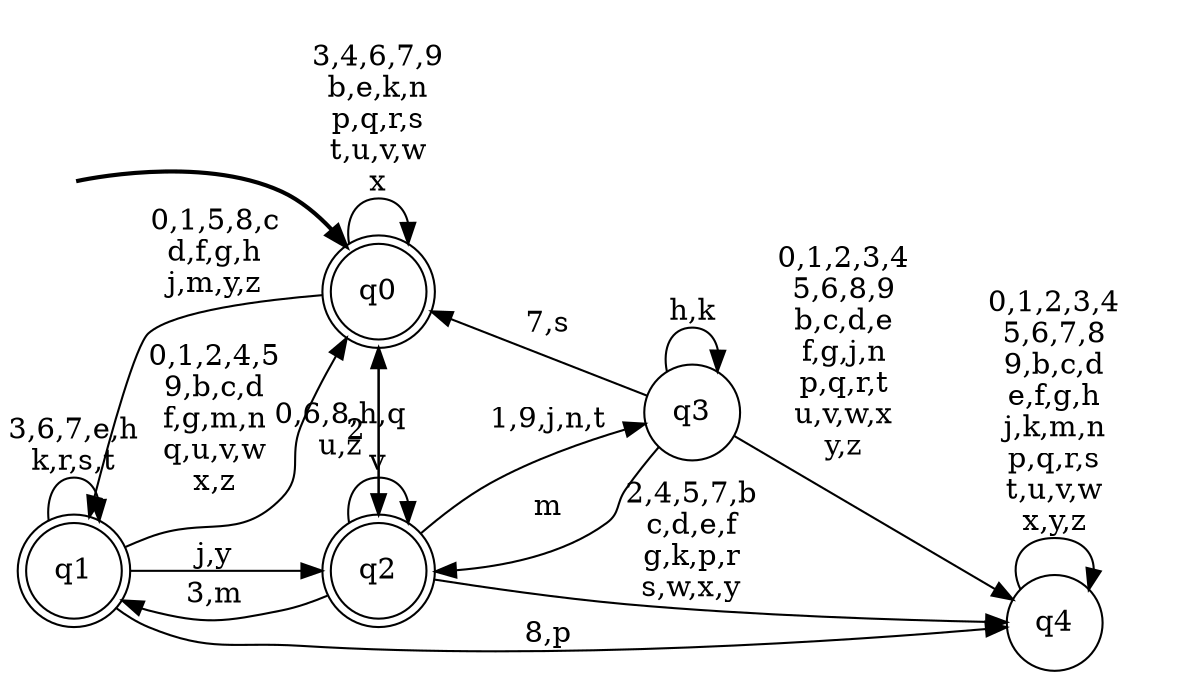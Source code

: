 digraph BlueStar {
__start0 [style = invis, shape = none, label = "", width = 0, height = 0];

rankdir=LR;
size="8,5";

s0 [style="rounded,filled", color="black", fillcolor="white" shape="doublecircle", label="q0"];
s1 [style="rounded,filled", color="black", fillcolor="white" shape="doublecircle", label="q1"];
s2 [style="rounded,filled", color="black", fillcolor="white" shape="doublecircle", label="q2"];
s3 [style="filled", color="black", fillcolor="white" shape="circle", label="q3"];
s4 [style="filled", color="black", fillcolor="white" shape="circle", label="q4"];
subgraph cluster_main { 
	graph [pad=".75", ranksep="0.15", nodesep="0.15"];
	 style=invis; 
	__start0 -> s0 [penwidth=2];
}
s0 -> s0 [label="3,4,6,7,9\nb,e,k,n\np,q,r,s\nt,u,v,w\nx"];
s0 -> s1 [label="0,1,5,8,c\nd,f,g,h\nj,m,y,z"];
s0 -> s2 [label="2"];
s1 -> s0 [label="0,1,2,4,5\n9,b,c,d\nf,g,m,n\nq,u,v,w\nx,z"];
s1 -> s1 [label="3,6,7,e,h\nk,r,s,t"];
s1 -> s2 [label="j,y"];
s1 -> s4 [label="8,p"];
s2 -> s0 [label="0,6,8,h,q\nu,z"];
s2 -> s1 [label="3,m"];
s2 -> s2 [label="v"];
s2 -> s3 [label="1,9,j,n,t"];
s2 -> s4 [label="2,4,5,7,b\nc,d,e,f\ng,k,p,r\ns,w,x,y"];
s3 -> s0 [label="7,s"];
s3 -> s2 [label="m"];
s3 -> s3 [label="h,k"];
s3 -> s4 [label="0,1,2,3,4\n5,6,8,9\nb,c,d,e\nf,g,j,n\np,q,r,t\nu,v,w,x\ny,z"];
s4 -> s4 [label="0,1,2,3,4\n5,6,7,8\n9,b,c,d\ne,f,g,h\nj,k,m,n\np,q,r,s\nt,u,v,w\nx,y,z"];

}